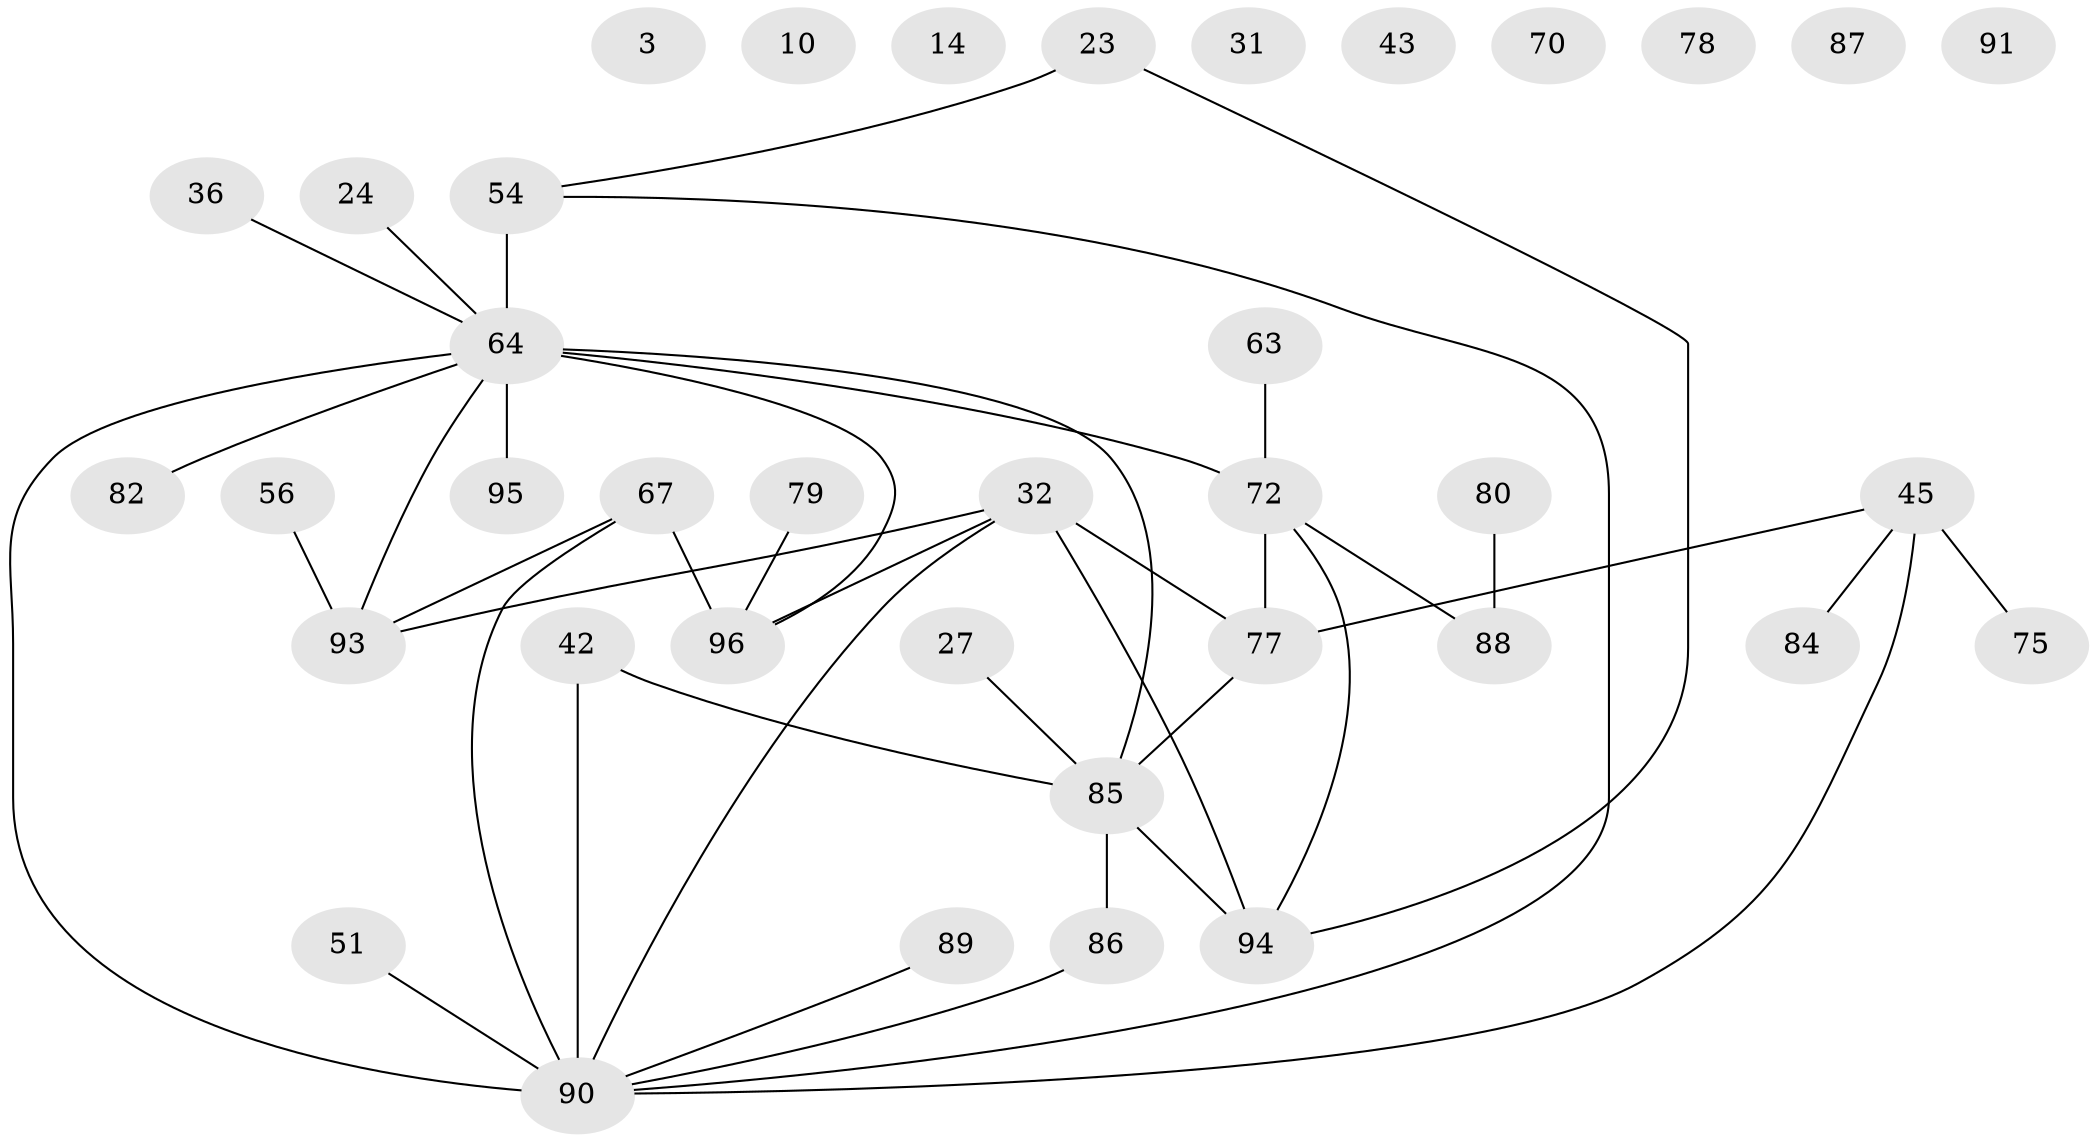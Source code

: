 // original degree distribution, {2: 0.21875, 0: 0.08333333333333333, 1: 0.2708333333333333, 4: 0.16666666666666666, 3: 0.15625, 6: 0.03125, 5: 0.07291666666666667}
// Generated by graph-tools (version 1.1) at 2025/43/03/04/25 21:43:11]
// undirected, 38 vertices, 41 edges
graph export_dot {
graph [start="1"]
  node [color=gray90,style=filled];
  3;
  10;
  14;
  23;
  24;
  27;
  31;
  32 [super="+13+21"];
  36;
  42;
  43;
  45 [super="+29"];
  51;
  54 [super="+40"];
  56 [super="+1"];
  63;
  64 [super="+37+7+58"];
  67 [super="+6"];
  70;
  72 [super="+61+19+49"];
  75;
  77 [super="+50+34"];
  78;
  79;
  80;
  82;
  84;
  85 [super="+22+57+33+76"];
  86 [super="+41+15+55"];
  87;
  88 [super="+66"];
  89 [super="+39"];
  90 [super="+68+60+62+81+47+83"];
  91 [super="+30+53"];
  93 [super="+52"];
  94 [super="+92+69"];
  95 [super="+73"];
  96 [super="+28+65+26+74"];
  23 -- 94;
  23 -- 54;
  24 -- 64;
  27 -- 85;
  32 -- 93 [weight=2];
  32 -- 77;
  32 -- 96;
  32 -- 94;
  32 -- 90 [weight=2];
  36 -- 64;
  42 -- 85;
  42 -- 90;
  45 -- 75;
  45 -- 84;
  45 -- 77;
  45 -- 90 [weight=2];
  51 -- 90;
  54 -- 90;
  54 -- 64 [weight=5];
  56 -- 93;
  63 -- 72;
  64 -- 72 [weight=2];
  64 -- 93 [weight=2];
  64 -- 82;
  64 -- 85 [weight=2];
  64 -- 90 [weight=4];
  64 -- 95;
  64 -- 96;
  67 -- 96;
  67 -- 93;
  67 -- 90 [weight=2];
  72 -- 77;
  72 -- 94;
  72 -- 88;
  77 -- 85;
  79 -- 96;
  80 -- 88;
  85 -- 86;
  85 -- 94 [weight=2];
  86 -- 90;
  89 -- 90;
}
